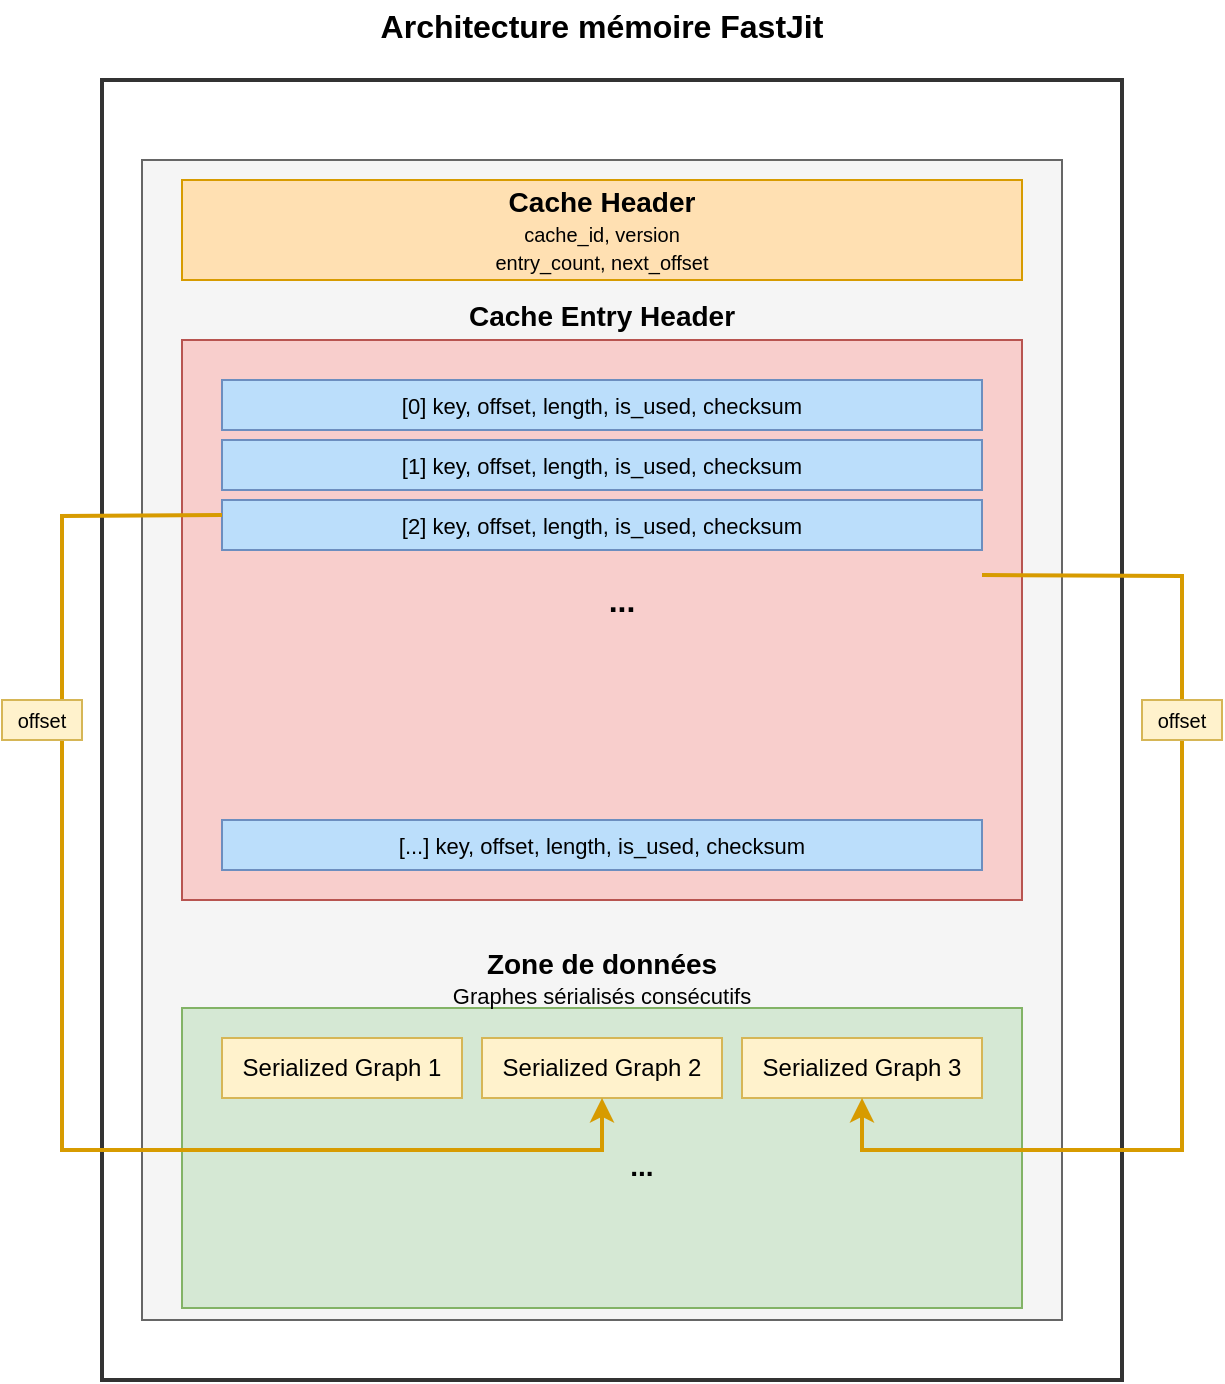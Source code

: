 <mxfile version="28.1.2">
  <diagram name="Page-1" id="accurate-cache-architecture">
    <mxGraphModel dx="466" dy="798" grid="1" gridSize="10" guides="1" tooltips="1" connect="1" arrows="1" fold="1" page="1" pageScale="1" pageWidth="827" pageHeight="1169" math="0" shadow="0">
      <root>
        <mxCell id="0" />
        <mxCell id="1" parent="0" />
        <mxCell id="main-container" value="" style="rounded=0;whiteSpace=wrap;html=1;strokeColor=#333333;strokeWidth=2;" parent="1" vertex="1">
          <mxGeometry x="180" y="80" width="510" height="650" as="geometry" />
        </mxCell>
        <mxCell id="main-title" value="&lt;b&gt;&lt;font style=&quot;font-size: 16px;&quot;&gt;Architecture mémoire FastJit&lt;/font&gt;&lt;/b&gt;" style="text;html=1;align=center;verticalAlign=middle;whiteSpace=wrap;rounded=0;" parent="1" vertex="1">
          <mxGeometry x="280" y="40" width="300" height="25" as="geometry" />
        </mxCell>
        <mxCell id="mmap-zone" value="" style="rounded=0;whiteSpace=wrap;html=1;fillColor=#f5f5f5;strokeColor=#666666;fontColor=#333333;" parent="1" vertex="1">
          <mxGeometry x="200" y="120" width="460" height="580" as="geometry" />
        </mxCell>
        <mxCell id="cache-header" value="&lt;b&gt;&lt;font style=&quot;font-size: 14px;&quot;&gt;Cache Header&lt;/font&gt;&lt;/b&gt;&lt;br&gt;&lt;font style=&quot;font-size: 10px;&quot;&gt;cache_id, version&lt;br&gt;entry_count, next_offset&lt;/font&gt;" style="rounded=0;whiteSpace=wrap;html=1;fillColor=#ffe0b2;strokeColor=#d79b00;" parent="1" vertex="1">
          <mxGeometry x="220" y="130" width="420" height="50" as="geometry" />
        </mxCell>
        <mxCell id="entries-array" value="" style="rounded=0;whiteSpace=wrap;html=1;fillColor=#f8cecc;strokeColor=#b85450;" parent="1" vertex="1">
          <mxGeometry x="220" y="210" width="420" height="280" as="geometry" />
        </mxCell>
        <mxCell id="entries-title" value="&lt;b&gt;&lt;font style=&quot;font-size: 14px;&quot;&gt;Cache Entry Header&lt;/font&gt;&lt;/b&gt;&lt;div&gt;&lt;br&gt;&lt;/div&gt;" style="text;html=1;align=center;verticalAlign=middle;whiteSpace=wrap;rounded=0;" parent="1" vertex="1">
          <mxGeometry x="320" y="190" width="220" height="30" as="geometry" />
        </mxCell>
        <mxCell id="entry-0" value="&lt;font style=&quot;font-size: 11px;&quot;&gt;[0] key, offset, length, is_used, checksum&lt;/font&gt;" style="rounded=0;whiteSpace=wrap;html=1;fillColor=#bbdefb;strokeColor=#6c8ebf;" parent="1" vertex="1">
          <mxGeometry x="240" y="230" width="380" height="25" as="geometry" />
        </mxCell>
        <mxCell id="entry-1" value="&lt;font style=&quot;font-size: 11px;&quot;&gt;[1] key, offset, length, is_used, checksum&lt;/font&gt;" style="rounded=0;whiteSpace=wrap;html=1;fillColor=#bbdefb;strokeColor=#6c8ebf;" parent="1" vertex="1">
          <mxGeometry x="240" y="260" width="380" height="25" as="geometry" />
        </mxCell>
        <mxCell id="entry-2" value="&lt;font style=&quot;font-size: 11px;&quot;&gt;[2] key, offset, length, is_used, checksum&lt;/font&gt;" style="rounded=0;whiteSpace=wrap;html=1;fillColor=#bbdefb;strokeColor=#6c8ebf;" parent="1" vertex="1">
          <mxGeometry x="240" y="290" width="380" height="25" as="geometry" />
        </mxCell>
        <mxCell id="dots" value="&lt;font style=&quot;font-size: 16px;&quot;&gt;&lt;b&gt;...&lt;/b&gt;&lt;/font&gt;" style="text;html=1;align=center;verticalAlign=middle;whiteSpace=wrap;rounded=0;" parent="1" vertex="1">
          <mxGeometry x="410" y="325" width="60" height="30" as="geometry" />
        </mxCell>
        <mxCell id="entry-1023" value="&lt;font style=&quot;font-size: 11px;&quot;&gt;[...] key, offset, length, is_used, checksum&lt;/font&gt;" style="rounded=0;whiteSpace=wrap;html=1;fillColor=#bbdefb;strokeColor=#6c8ebf;" parent="1" vertex="1">
          <mxGeometry x="240" y="450" width="380" height="25" as="geometry" />
        </mxCell>
        <mxCell id="data-area" value="" style="rounded=0;whiteSpace=wrap;html=1;fillColor=#d5e8d4;strokeColor=#82b366;" parent="1" vertex="1">
          <mxGeometry x="220" y="544" width="420" height="150" as="geometry" />
        </mxCell>
        <mxCell id="data-title" value="&lt;b&gt;&lt;font style=&quot;font-size: 14px;&quot;&gt;Zone de données&lt;/font&gt;&lt;/b&gt;&lt;br&gt;&lt;font style=&quot;font-size: 11px;&quot;&gt;Graphes sérialisés consécutifs&lt;/font&gt;" style="text;html=1;align=center;verticalAlign=middle;whiteSpace=wrap;rounded=0;" parent="1" vertex="1">
          <mxGeometry x="320" y="514" width="220" height="30" as="geometry" />
        </mxCell>
        <mxCell id="serialized-1" value="&lt;font style=&quot;font-size: 12px;&quot;&gt;Serialized Graph 1&lt;/font&gt;" style="rounded=0;whiteSpace=wrap;html=1;fillColor=#fff2cc;strokeColor=#d6b656;" parent="1" vertex="1">
          <mxGeometry x="240" y="559" width="120" height="30" as="geometry" />
        </mxCell>
        <mxCell id="serialized-2" value="&lt;font style=&quot;font-size: 12px;&quot;&gt;Serialized Graph 2&lt;/font&gt;" style="rounded=0;whiteSpace=wrap;html=1;fillColor=#fff2cc;strokeColor=#d6b656;" parent="1" vertex="1">
          <mxGeometry x="370" y="559" width="120" height="30" as="geometry" />
        </mxCell>
        <mxCell id="serialized-3" value="&lt;font style=&quot;font-size: 12px;&quot;&gt;Serialized Graph 3&lt;/font&gt;" style="rounded=0;whiteSpace=wrap;html=1;fillColor=#fff2cc;strokeColor=#d6b656;" parent="1" vertex="1">
          <mxGeometry x="500" y="559" width="120" height="30" as="geometry" />
        </mxCell>
        <mxCell id="data-dots" value="&lt;font style=&quot;font-size: 14px;&quot;&gt;&lt;b&gt;...&lt;/b&gt;&lt;/font&gt;" style="text;html=1;align=center;verticalAlign=middle;whiteSpace=wrap;rounded=0;" parent="1" vertex="1">
          <mxGeometry x="420" y="608" width="60" height="30" as="geometry" />
        </mxCell>
        <mxCell id="arrow-1" value="" style="endArrow=classic;html=1;rounded=0;strokeColor=#d79b00;strokeWidth=2;exitX=0;exitY=0.5;exitDx=0;exitDy=0;entryX=0.5;entryY=1;entryDx=0;entryDy=0;" parent="1" edge="1" target="serialized-2">
          <mxGeometry width="50" height="50" relative="1" as="geometry">
            <mxPoint x="240" y="297.5" as="sourcePoint" />
            <mxPoint x="430" y="599" as="targetPoint" />
            <Array as="points">
              <mxPoint x="160" y="298" />
              <mxPoint x="160" y="615" />
              <mxPoint x="430" y="615" />
            </Array>
          </mxGeometry>
        </mxCell>
        <mxCell id="arrow-2" value="" style="endArrow=classic;html=1;rounded=0;strokeColor=#d79b00;strokeWidth=2;entryX=0.5;entryY=1;entryDx=0;entryDy=0;exitX=1;exitY=0.5;exitDx=0;exitDy=0;" parent="1" edge="1" target="serialized-3">
          <mxGeometry width="50" height="50" relative="1" as="geometry">
            <mxPoint x="620" y="327.5" as="sourcePoint" />
            <mxPoint x="560" y="599" as="targetPoint" />
            <Array as="points">
              <mxPoint x="720" y="328" />
              <mxPoint x="720" y="615" />
              <mxPoint x="640" y="615" />
              <mxPoint x="560" y="615" />
            </Array>
          </mxGeometry>
        </mxCell>
        <mxCell id="arrow-label-1" value="&lt;font style=&quot;font-size: 10px;&quot;&gt;offset&lt;/font&gt;" style="text;html=1;align=center;verticalAlign=middle;whiteSpace=wrap;rounded=0;fillColor=#fff2cc;strokeColor=#d6b656;" parent="1" vertex="1">
          <mxGeometry x="130" y="390" width="40" height="20" as="geometry" />
        </mxCell>
        <mxCell id="arrow-label-2" value="&lt;font style=&quot;font-size: 10px;&quot;&gt;offset&lt;/font&gt;" style="text;html=1;align=center;verticalAlign=middle;whiteSpace=wrap;rounded=0;fillColor=#fff2cc;strokeColor=#d6b656;" parent="1" vertex="1">
          <mxGeometry x="700" y="390" width="40" height="20" as="geometry" />
        </mxCell>
      </root>
    </mxGraphModel>
  </diagram>
</mxfile>
